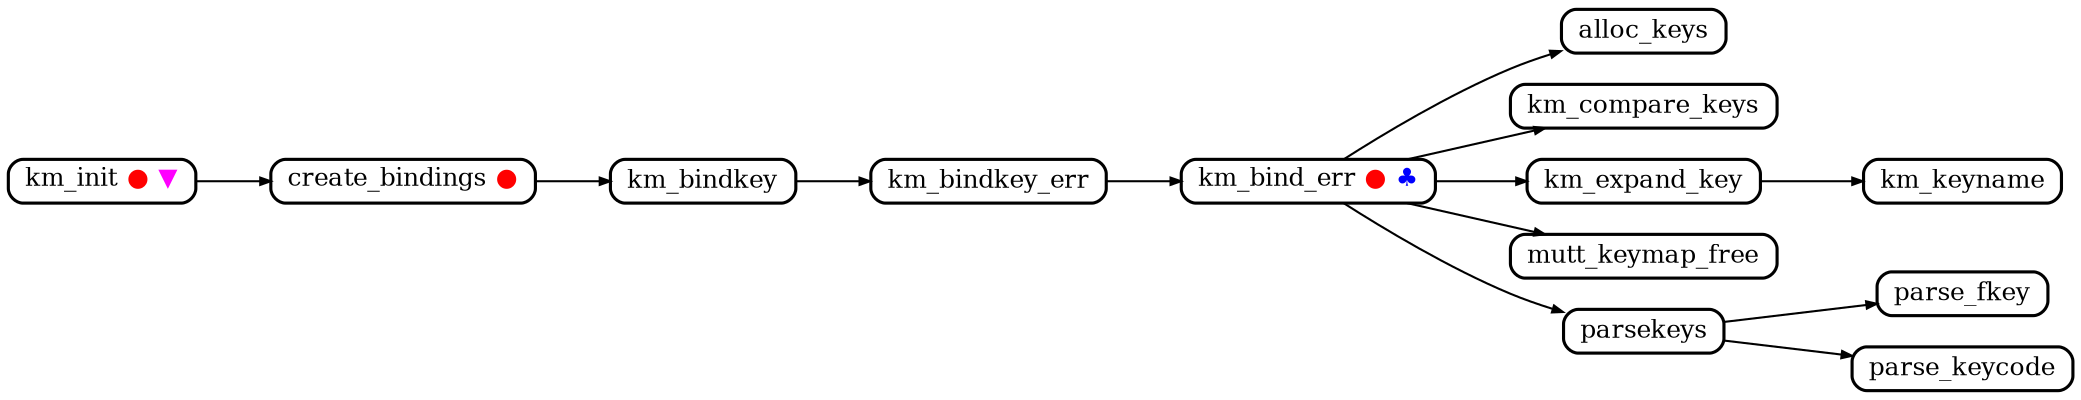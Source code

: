 digraph callgraph {
	graph [
		rankdir="LR"
		nodesep="0.2"
		ranksep="0.5"
		compound="true"
	]

	node [
		shape="Mrecord"
		fontsize="12"
		fillcolor="#ffffff"
		style="filled"
		height="0.2"
		penwidth="1.5"
		color="black"
	]

	edge [
		penwidth="1.0"
		arrowsize="0.5"
	]

	// red     ● - Keymaps
	// green   ★ - KeyNames
	// magenta ▼ - *DefaultBindings[]
	// blue    ♣ - MenuNames

	km_bind_err     [ label=<km_bind_err <font color="red">●</font> <font color="blue">♣</font>> ]
	create_bindings [ label=<create_bindings <font color="red">●</font>> ]
	km_init         [ label=<km_init <font color="red">●</font> <font color="magenta">▼</font>> ]
	// km_keyname      [ label=<km_keyname <font color="green">★</font>> ]
	// parsekeys       [ label=<parsekeys <font color="green">★</font>> ]

	create_bindings -> km_bindkey
	km_bindkey -> km_bindkey_err
	km_bindkey_err -> km_bind_err
	km_bind_err -> alloc_keys
	km_bind_err -> km_compare_keys
	km_bind_err -> km_expand_key
	km_bind_err -> mutt_keymap_free
	km_bind_err -> parsekeys
	km_expand_key -> km_keyname
	km_init -> create_bindings
	parsekeys -> parse_fkey
	parsekeys -> parse_keycode

}
